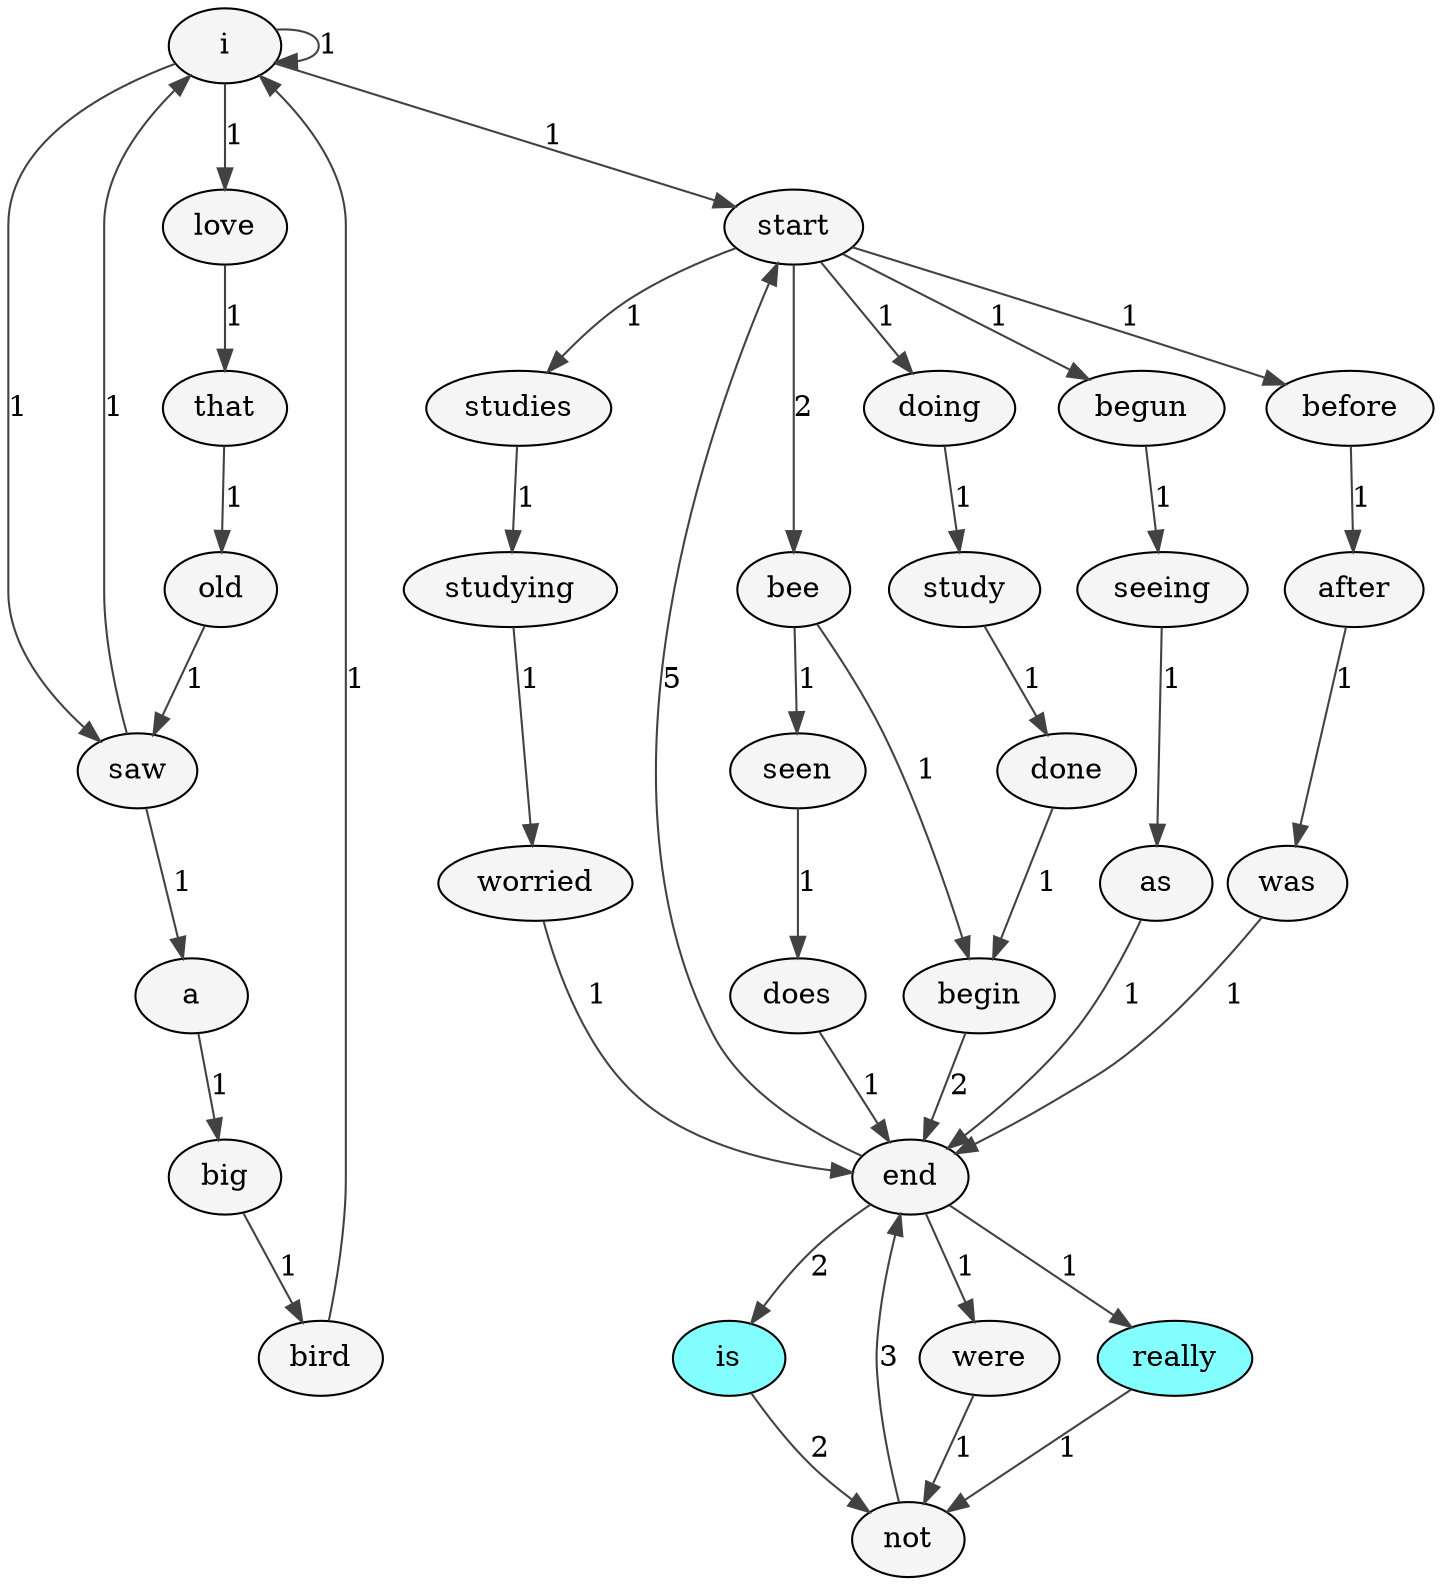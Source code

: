 digraph G {
i[style=filled]  [fillcolor ="#F5F5F5"];
saw[style=filled]  [fillcolor ="#F5F5F5"];
a[style=filled]  [fillcolor ="#F5F5F5"];
big[style=filled]  [fillcolor ="#F5F5F5"];
bird[style=filled]  [fillcolor ="#F5F5F5"];
love[style=filled]  [fillcolor ="#F5F5F5"];
that[style=filled]  [fillcolor ="#F5F5F5"];
old[style=filled]  [fillcolor ="#F5F5F5"];
start[style=filled]  [fillcolor ="#F5F5F5"];
studies[style=filled]  [fillcolor ="#F5F5F5"];
studying[style=filled]  [fillcolor ="#F5F5F5"];
worried[style=filled]  [fillcolor ="#F5F5F5"];
end[style=filled]  [fillcolor ="#F5F5F5"];
bee[style=filled]  [fillcolor ="#F5F5F5"];
seen[style=filled]  [fillcolor ="#F5F5F5"];
does[style=filled]  [fillcolor ="#F5F5F5"];
doing[style=filled]  [fillcolor ="#F5F5F5"];
study[style=filled]  [fillcolor ="#F5F5F5"];
done[style=filled]  [fillcolor ="#F5F5F5"];
begin[style=filled]  [fillcolor ="#F5F5F5"];
begun[style=filled]  [fillcolor ="#F5F5F5"];
seeing[style=filled]  [fillcolor ="#F5F5F5"];
as[style=filled]  [fillcolor ="#F5F5F5"];
before[style=filled]  [fillcolor ="#F5F5F5"];
after[style=filled]  [fillcolor ="#F5F5F5"];
was[style=filled]  [fillcolor ="#F5F5F5"];
is[style=filled]  [fillcolor ="#84FFFF"];
not[style=filled]  [fillcolor ="#F5F5F5"];
were[style=filled]  [fillcolor ="#F5F5F5"];
really[style=filled]  [fillcolor ="#84FFFF"];
love->that[color="#424242",label="1"];
big->bird[color="#424242",label="1"];
doing->study[color="#424242",label="1"];
study->done[color="#424242",label="1"];
bee->begin[color="#424242",label="1"];
bee->seen[color="#424242",label="1"];
before->after[color="#424242",label="1"];
begun->seeing[color="#424242",label="1"];
seen->does[color="#424242",label="1"];
that->old[color="#424242",label="1"];
not->end[color="#424242",label="3"];
seeing->as[color="#424242",label="1"];
does->end[color="#424242",label="1"];
bird->i[color="#424242",label="1"];
studies->studying[color="#424242",label="1"];
end->were[color="#424242",label="1"];
end->start[color="#424242",label="5"];
end->is[color="#424242",label="2"];
end->really[color="#424242",label="1"];
worried->end[color="#424242",label="1"];
after->was[color="#424242",label="1"];
a->big[color="#424242",label="1"];
studying->worried[color="#424242",label="1"];
old->saw[color="#424242",label="1"];
saw->a[color="#424242",label="1"];
saw->i[color="#424242",label="1"];
start->doing[color="#424242",label="1"];
start->bee[color="#424242",label="2"];
start->before[color="#424242",label="1"];
start->studies[color="#424242",label="1"];
start->begun[color="#424242",label="1"];
was->end[color="#424242",label="1"];
i->love[color="#424242",label="1"];
i->saw[color="#424242",label="1"];
i->start[color="#424242",label="1"];
i->i[color="#424242",label="1"];
is->not[color="#424242",label="2"];
done->begin[color="#424242",label="1"];
really->not[color="#424242",label="1"];
as->end[color="#424242",label="1"];
were->not[color="#424242",label="1"];
begin->end[color="#424242",label="2"];
}
